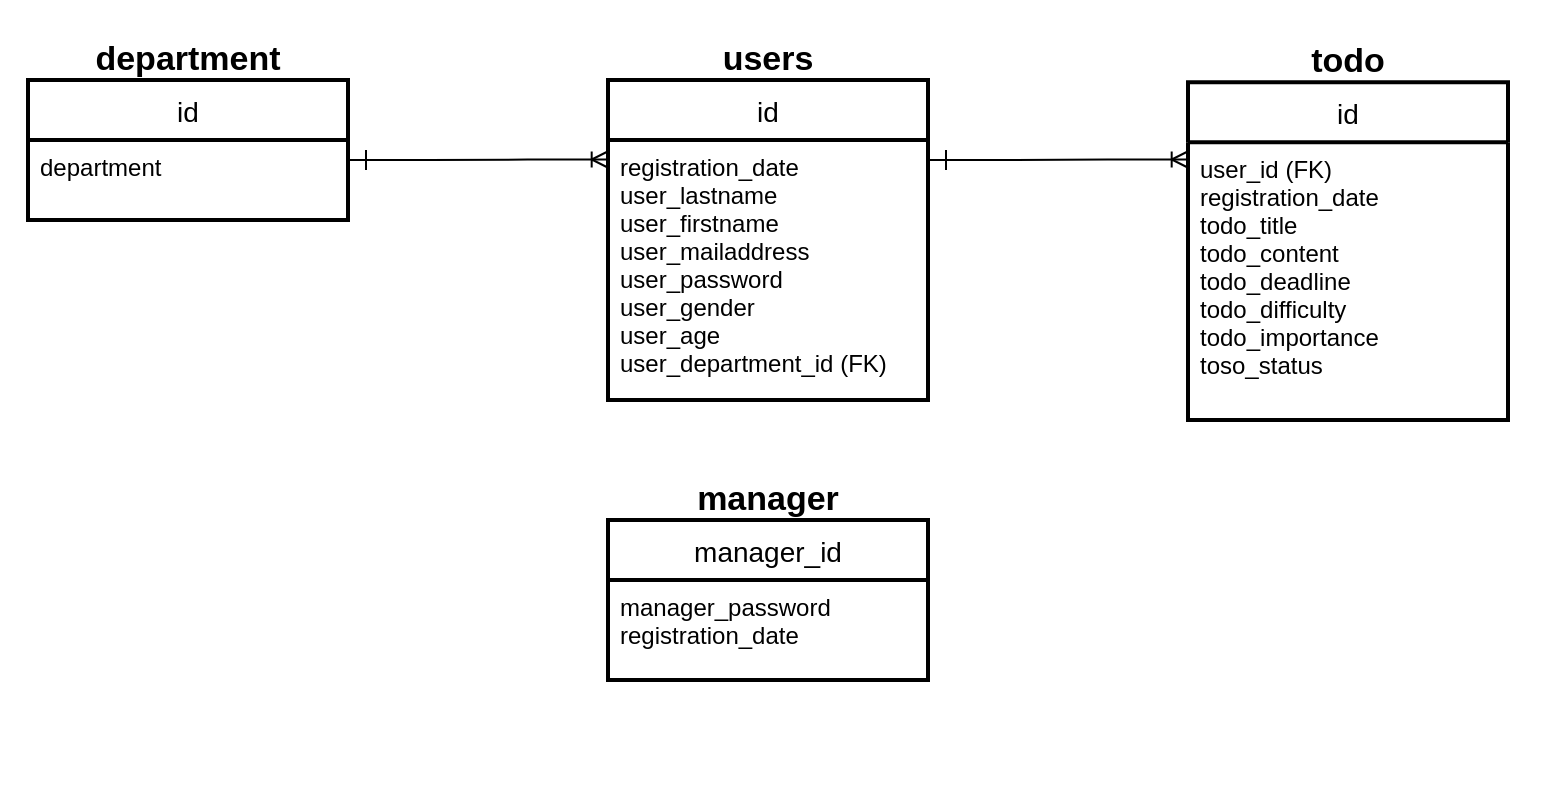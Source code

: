 <mxfile version="13.9.9" type="device"><diagram id="naH_OwSWtCgcQlqUDMc7" name="ページ1"><mxGraphModel dx="1240" dy="1955" grid="1" gridSize="10" guides="1" tooltips="1" connect="1" arrows="1" fold="1" page="1" pageScale="1" pageWidth="827" pageHeight="1169" math="0" shadow="0"><root><mxCell id="0"/><mxCell id="1" parent="0"/><mxCell id="hsvLKZgCtnzTHiEduyp1-30" value="" style="rounded=0;whiteSpace=wrap;html=1;fillColor=none;strokeColor=none;" vertex="1" parent="1"><mxGeometry x="30" y="-630" width="780" height="359" as="geometry"/></mxCell><mxCell id="V_OX_VxHFndda57PpQit-7" value="" style="group" parent="1" vertex="1" connectable="0"><mxGeometry x="624" y="-610" width="160" height="190" as="geometry"/></mxCell><mxCell id="cIHwl_Ocd0_6k2PaFxxE-5" value="id" style="swimlane;childLayout=stackLayout;horizontal=1;startSize=30;horizontalStack=0;rounded=0;fontSize=14;fontStyle=0;strokeWidth=2;resizeParent=0;resizeLast=1;shadow=0;dashed=0;align=center;" parent="V_OX_VxHFndda57PpQit-7" vertex="1"><mxGeometry y="21.111" width="160" height="168.889" as="geometry"/></mxCell><mxCell id="cIHwl_Ocd0_6k2PaFxxE-6" value="user_id (FK)&#10;registration_date&#10;todo_title&#10;todo_content&#10;todo_deadline&#10;todo_difficulty&#10;todo_importance&#10;toso_status" style="align=left;strokeColor=none;fillColor=none;spacingLeft=4;fontSize=12;verticalAlign=top;resizable=0;rotatable=0;part=1;" parent="cIHwl_Ocd0_6k2PaFxxE-5" vertex="1"><mxGeometry y="30" width="160" height="138.889" as="geometry"/></mxCell><mxCell id="V_OX_VxHFndda57PpQit-1" value="todo" style="text;html=1;strokeColor=none;fillColor=none;align=center;verticalAlign=middle;whiteSpace=wrap;rounded=0;fontSize=17;fontStyle=1" parent="V_OX_VxHFndda57PpQit-7" vertex="1"><mxGeometry x="60" width="40" height="21.111" as="geometry"/></mxCell><mxCell id="hsvLKZgCtnzTHiEduyp1-1" value="" style="group" vertex="1" connectable="0" parent="1"><mxGeometry x="334" y="-610" width="160" height="180" as="geometry"/></mxCell><mxCell id="cIHwl_Ocd0_6k2PaFxxE-10" value="id" style="swimlane;childLayout=stackLayout;horizontal=1;startSize=30;horizontalStack=0;rounded=0;fontSize=14;fontStyle=0;strokeWidth=2;resizeParent=0;resizeLast=1;shadow=0;dashed=0;align=center;" parent="hsvLKZgCtnzTHiEduyp1-1" vertex="1"><mxGeometry y="20" width="160" height="160" as="geometry"/></mxCell><mxCell id="cIHwl_Ocd0_6k2PaFxxE-11" value="registration_date&#10;user_lastname&#10;user_firstname&#10;user_mailaddress&#10;user_password&#10;user_gender&#10;user_age&#10;user_department_id (FK)" style="align=left;strokeColor=none;fillColor=none;spacingLeft=4;fontSize=12;verticalAlign=top;resizable=0;rotatable=0;part=1;" parent="cIHwl_Ocd0_6k2PaFxxE-10" vertex="1"><mxGeometry y="30" width="160" height="130" as="geometry"/></mxCell><mxCell id="V_OX_VxHFndda57PpQit-9" value="users" style="text;html=1;strokeColor=none;fillColor=none;align=center;verticalAlign=middle;whiteSpace=wrap;rounded=0;fontSize=17;fontStyle=1" parent="hsvLKZgCtnzTHiEduyp1-1" vertex="1"><mxGeometry x="50" width="60" height="20" as="geometry"/></mxCell><mxCell id="hsvLKZgCtnzTHiEduyp1-2" value="" style="group" vertex="1" connectable="0" parent="1"><mxGeometry x="334" y="-390" width="160" height="160" as="geometry"/></mxCell><mxCell id="Q98Y9kooB9vpVQEPs1sD-1" value="manager_id" style="swimlane;childLayout=stackLayout;horizontal=1;startSize=30;horizontalStack=0;rounded=0;fontSize=14;fontStyle=0;strokeWidth=2;resizeParent=0;resizeLast=1;shadow=0;dashed=0;align=center;" parent="hsvLKZgCtnzTHiEduyp1-2" vertex="1"><mxGeometry y="20" width="160" height="80" as="geometry"/></mxCell><mxCell id="Q98Y9kooB9vpVQEPs1sD-2" value="manager_password&#10;registration_date" style="align=left;strokeColor=none;fillColor=none;spacingLeft=4;fontSize=12;verticalAlign=top;resizable=0;rotatable=0;part=1;" parent="Q98Y9kooB9vpVQEPs1sD-1" vertex="1"><mxGeometry y="30" width="160" height="50" as="geometry"/></mxCell><mxCell id="V_OX_VxHFndda57PpQit-10" value="manager" style="text;html=1;strokeColor=none;fillColor=none;align=center;verticalAlign=middle;whiteSpace=wrap;rounded=0;fontSize=17;fontStyle=1" parent="hsvLKZgCtnzTHiEduyp1-2" vertex="1"><mxGeometry x="50" width="60" height="20" as="geometry"/></mxCell><mxCell id="hsvLKZgCtnzTHiEduyp1-3" value="" style="group" vertex="1" connectable="0" parent="1"><mxGeometry x="44" y="-610" width="160" height="90" as="geometry"/></mxCell><mxCell id="cIHwl_Ocd0_6k2PaFxxE-13" value="id" style="swimlane;childLayout=stackLayout;horizontal=1;startSize=30;horizontalStack=0;rounded=0;fontSize=14;fontStyle=0;strokeWidth=2;resizeParent=0;resizeLast=1;shadow=0;dashed=0;align=center;" parent="hsvLKZgCtnzTHiEduyp1-3" vertex="1"><mxGeometry y="20" width="160" height="70" as="geometry"/></mxCell><mxCell id="cIHwl_Ocd0_6k2PaFxxE-14" value="department" style="align=left;strokeColor=none;fillColor=none;spacingLeft=4;fontSize=12;verticalAlign=top;resizable=0;rotatable=0;part=1;" parent="cIHwl_Ocd0_6k2PaFxxE-13" vertex="1"><mxGeometry y="30" width="160" height="40" as="geometry"/></mxCell><mxCell id="V_OX_VxHFndda57PpQit-11" value="department" style="text;html=1;strokeColor=none;fillColor=none;align=center;verticalAlign=middle;whiteSpace=wrap;rounded=0;fontSize=17;fontStyle=1" parent="hsvLKZgCtnzTHiEduyp1-3" vertex="1"><mxGeometry x="50" width="60" height="20" as="geometry"/></mxCell><mxCell id="hsvLKZgCtnzTHiEduyp1-16" value="" style="group" vertex="1" connectable="0" parent="1"><mxGeometry x="213" y="-555" height="10" as="geometry"/></mxCell><mxCell id="hsvLKZgCtnzTHiEduyp1-9" value="" style="edgeStyle=entityRelationEdgeStyle;fontSize=12;html=1;endArrow=ERoneToMany;exitX=1;exitY=0.25;exitDx=0;exitDy=0;entryX=-0.001;entryY=0.075;entryDx=0;entryDy=0;entryPerimeter=0;" edge="1" parent="hsvLKZgCtnzTHiEduyp1-16" source="cIHwl_Ocd0_6k2PaFxxE-14" target="cIHwl_Ocd0_6k2PaFxxE-11"><mxGeometry width="100" height="100" relative="1" as="geometry"><mxPoint x="-9" y="145" as="sourcePoint"/><mxPoint x="122" y="6" as="targetPoint"/></mxGeometry></mxCell><mxCell id="hsvLKZgCtnzTHiEduyp1-15" value="" style="endArrow=none;html=1;" edge="1" parent="hsvLKZgCtnzTHiEduyp1-16"><mxGeometry width="50" height="50" relative="1" as="geometry"><mxPoint as="sourcePoint"/><mxPoint y="10" as="targetPoint"/></mxGeometry></mxCell><mxCell id="hsvLKZgCtnzTHiEduyp1-28" value="" style="edgeStyle=entityRelationEdgeStyle;fontSize=12;html=1;endArrow=ERoneToMany;exitX=1;exitY=0.25;exitDx=0;exitDy=0;entryX=-0.001;entryY=0.075;entryDx=0;entryDy=0;entryPerimeter=0;" edge="1" parent="1"><mxGeometry width="100" height="100" relative="1" as="geometry"><mxPoint x="494" y="-550" as="sourcePoint"/><mxPoint x="623.84" y="-550.25" as="targetPoint"/></mxGeometry></mxCell><mxCell id="hsvLKZgCtnzTHiEduyp1-29" value="" style="endArrow=none;html=1;" edge="1" parent="1"><mxGeometry width="50" height="50" relative="1" as="geometry"><mxPoint x="503" y="-555" as="sourcePoint"/><mxPoint x="503" y="-545" as="targetPoint"/></mxGeometry></mxCell></root></mxGraphModel></diagram></mxfile>